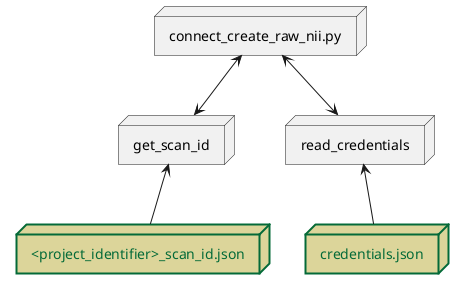 
@startuml
top to bottom direction


node connect_func as "connect_create_raw_nii.py" 
node helper1 as "get_scan_id" 
connect_func <--> helper1
node helper2 as "read_credentials" 
connect_func <--> helper2
node creds as "credentials.json" #DCD59A;line:046A38;line.bold;text:046A38 
helper2 <-- creds
node scan_id as "<project_identifier>_scan_id.json" #DCD59A;line:046A38;line.bold;text:046A38 
helper1 <-- scan_id



@enduml